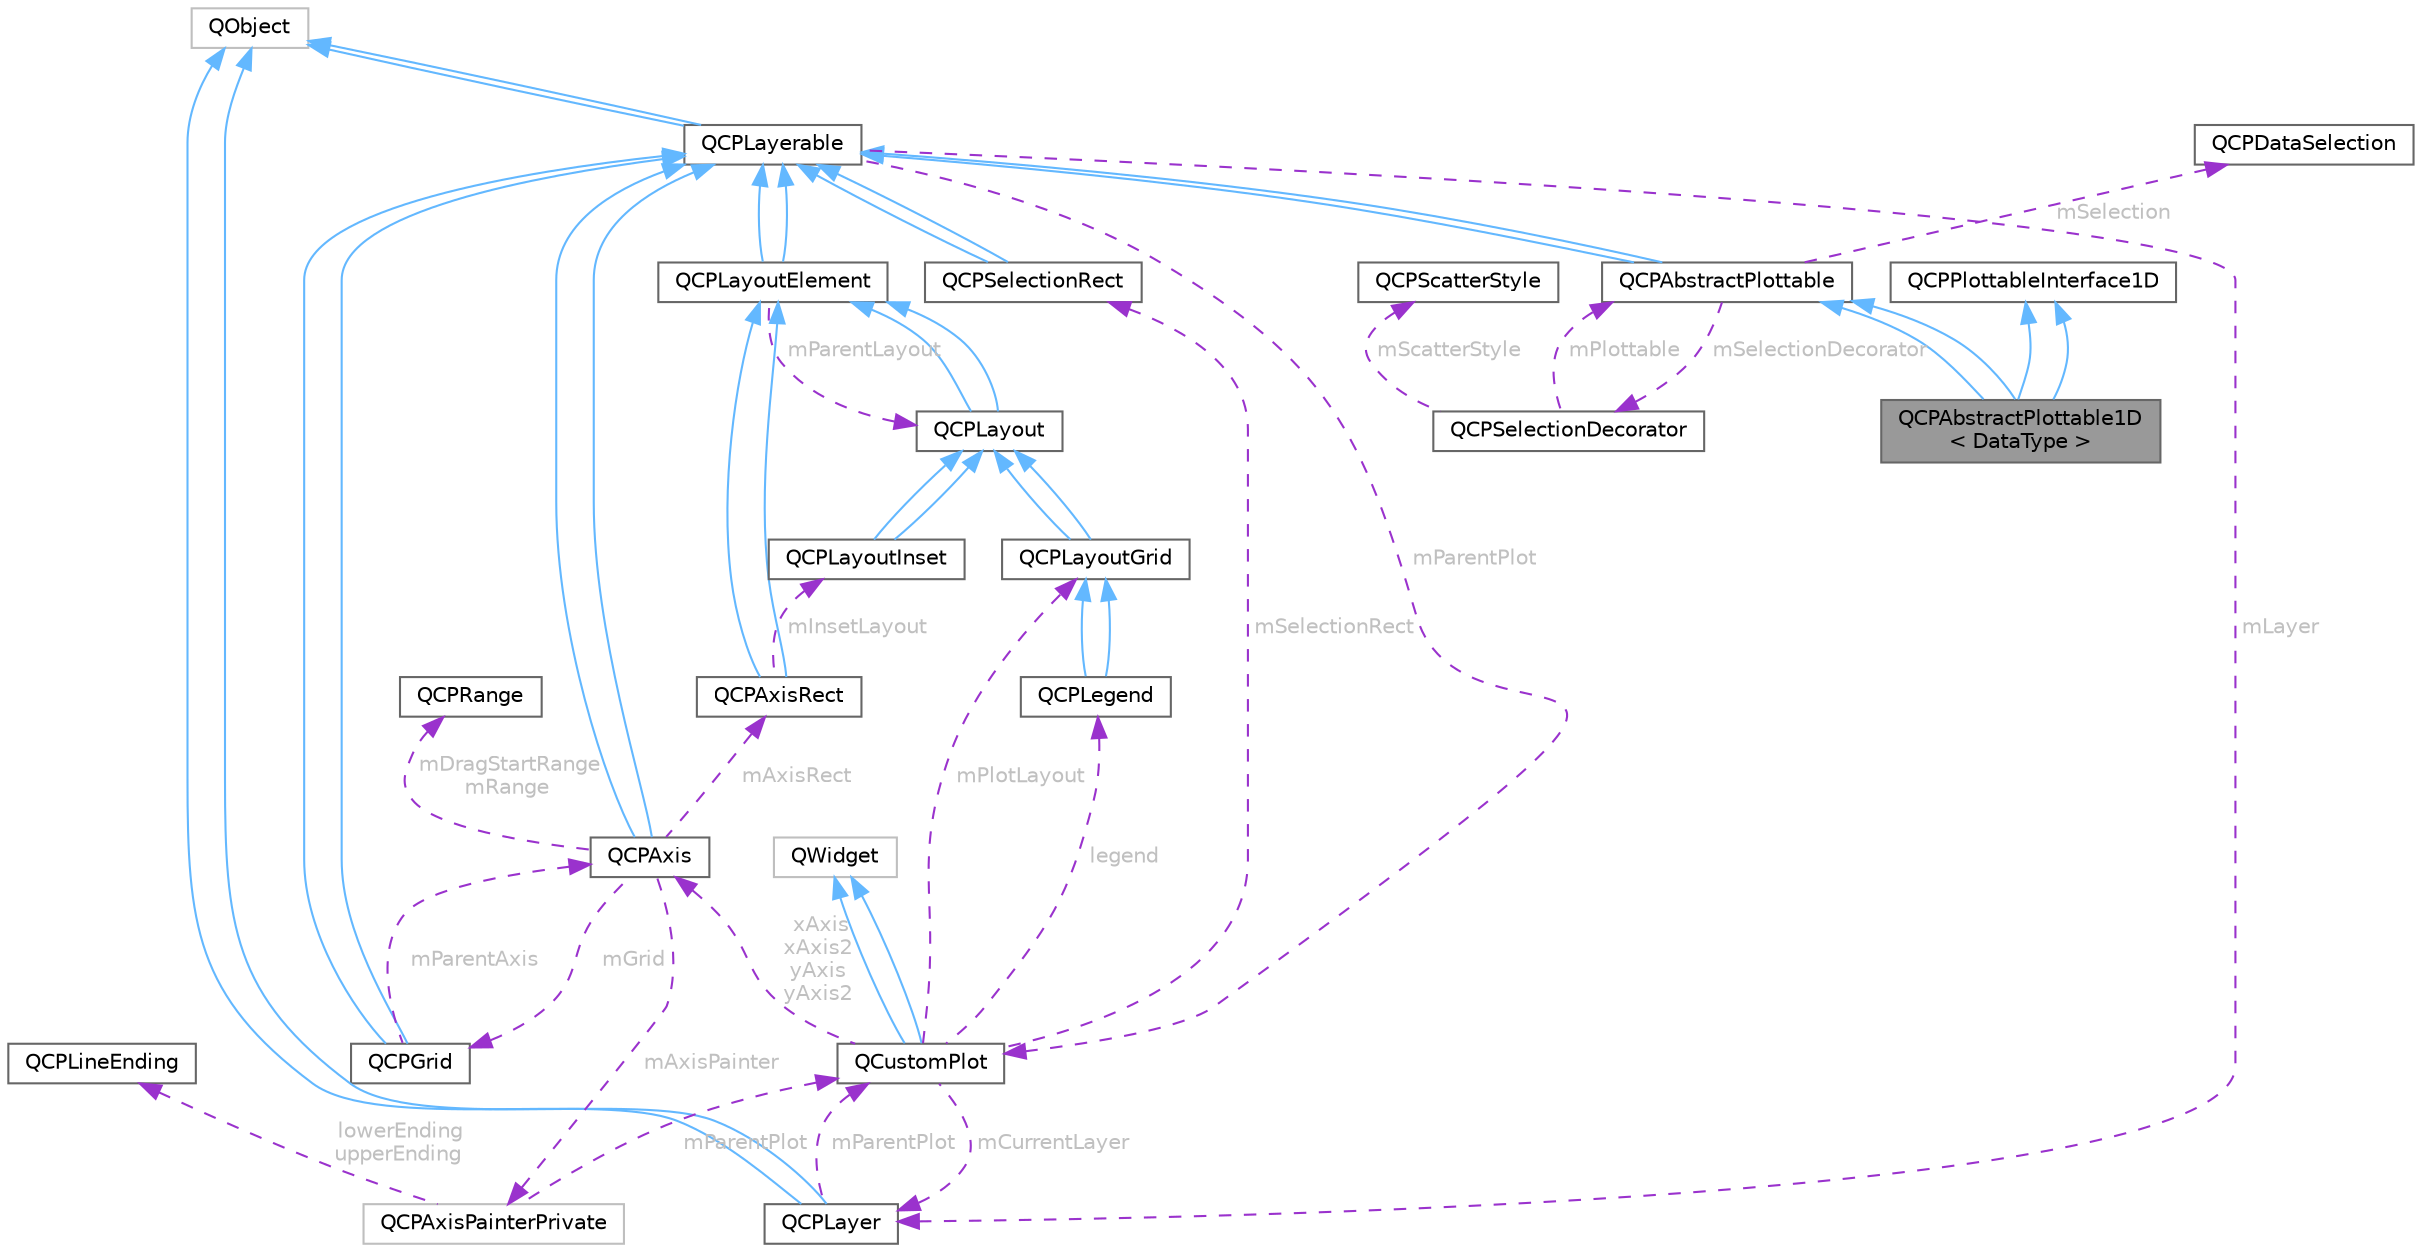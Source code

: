 digraph "QCPAbstractPlottable1D&lt; DataType &gt;"
{
 // LATEX_PDF_SIZE
  bgcolor="transparent";
  edge [fontname=Helvetica,fontsize=10,labelfontname=Helvetica,labelfontsize=10];
  node [fontname=Helvetica,fontsize=10,shape=box,height=0.2,width=0.4];
  Node1 [id="Node000001",label="QCPAbstractPlottable1D\l\< DataType \>",height=0.2,width=0.4,color="gray40", fillcolor="grey60", style="filled", fontcolor="black",tooltip="A template base class for plottables with one-dimensional data."];
  Node2 -> Node1 [id="edge1_Node000001_Node000002",dir="back",color="steelblue1",style="solid",tooltip=" "];
  Node2 [id="Node000002",label="QCPAbstractPlottable",height=0.2,width=0.4,color="gray40", fillcolor="white", style="filled",URL="$class_q_c_p_abstract_plottable.html",tooltip="The abstract base class for all data representing objects in a plot."];
  Node3 -> Node2 [id="edge2_Node000002_Node000003",dir="back",color="steelblue1",style="solid",tooltip=" "];
  Node3 [id="Node000003",label="QCPLayerable",height=0.2,width=0.4,color="gray40", fillcolor="white", style="filled",URL="$class_q_c_p_layerable.html",tooltip="Base class for all drawable objects."];
  Node4 -> Node3 [id="edge3_Node000003_Node000004",dir="back",color="steelblue1",style="solid",tooltip=" "];
  Node4 [id="Node000004",label="QObject",height=0.2,width=0.4,color="grey75", fillcolor="white", style="filled",tooltip=" "];
  Node4 -> Node3 [id="edge4_Node000003_Node000004",dir="back",color="steelblue1",style="solid",tooltip=" "];
  Node5 -> Node3 [id="edge5_Node000003_Node000005",dir="back",color="darkorchid3",style="dashed",tooltip=" ",label=" mParentPlot",fontcolor="grey" ];
  Node5 [id="Node000005",label="QCustomPlot",height=0.2,width=0.4,color="gray40", fillcolor="white", style="filled",URL="$class_q_custom_plot.html",tooltip="The central class of the library. This is the QWidget which displays the plot and interacts with the ..."];
  Node6 -> Node5 [id="edge6_Node000005_Node000006",dir="back",color="steelblue1",style="solid",tooltip=" "];
  Node6 [id="Node000006",label="QWidget",height=0.2,width=0.4,color="grey75", fillcolor="white", style="filled",tooltip=" "];
  Node6 -> Node5 [id="edge7_Node000005_Node000006",dir="back",color="steelblue1",style="solid",tooltip=" "];
  Node7 -> Node5 [id="edge8_Node000005_Node000007",dir="back",color="darkorchid3",style="dashed",tooltip=" ",label=" xAxis\nxAxis2\nyAxis\nyAxis2",fontcolor="grey" ];
  Node7 [id="Node000007",label="QCPAxis",height=0.2,width=0.4,color="gray40", fillcolor="white", style="filled",URL="$class_q_c_p_axis.html",tooltip="Manages a single axis inside a QCustomPlot."];
  Node3 -> Node7 [id="edge9_Node000007_Node000003",dir="back",color="steelblue1",style="solid",tooltip=" "];
  Node3 -> Node7 [id="edge10_Node000007_Node000003",dir="back",color="steelblue1",style="solid",tooltip=" "];
  Node8 -> Node7 [id="edge11_Node000007_Node000008",dir="back",color="darkorchid3",style="dashed",tooltip=" ",label=" mAxisRect",fontcolor="grey" ];
  Node8 [id="Node000008",label="QCPAxisRect",height=0.2,width=0.4,color="gray40", fillcolor="white", style="filled",URL="$class_q_c_p_axis_rect.html",tooltip="Holds multiple axes and arranges them in a rectangular shape."];
  Node9 -> Node8 [id="edge12_Node000008_Node000009",dir="back",color="steelblue1",style="solid",tooltip=" "];
  Node9 [id="Node000009",label="QCPLayoutElement",height=0.2,width=0.4,color="gray40", fillcolor="white", style="filled",URL="$class_q_c_p_layout_element.html",tooltip="The abstract base class for all objects that form the layout system."];
  Node3 -> Node9 [id="edge13_Node000009_Node000003",dir="back",color="steelblue1",style="solid",tooltip=" "];
  Node3 -> Node9 [id="edge14_Node000009_Node000003",dir="back",color="steelblue1",style="solid",tooltip=" "];
  Node10 -> Node9 [id="edge15_Node000009_Node000010",dir="back",color="darkorchid3",style="dashed",tooltip=" ",label=" mParentLayout",fontcolor="grey" ];
  Node10 [id="Node000010",label="QCPLayout",height=0.2,width=0.4,color="gray40", fillcolor="white", style="filled",URL="$class_q_c_p_layout.html",tooltip="The abstract base class for layouts."];
  Node9 -> Node10 [id="edge16_Node000010_Node000009",dir="back",color="steelblue1",style="solid",tooltip=" "];
  Node9 -> Node10 [id="edge17_Node000010_Node000009",dir="back",color="steelblue1",style="solid",tooltip=" "];
  Node9 -> Node8 [id="edge18_Node000008_Node000009",dir="back",color="steelblue1",style="solid",tooltip=" "];
  Node11 -> Node8 [id="edge19_Node000008_Node000011",dir="back",color="darkorchid3",style="dashed",tooltip=" ",label=" mInsetLayout",fontcolor="grey" ];
  Node11 [id="Node000011",label="QCPLayoutInset",height=0.2,width=0.4,color="gray40", fillcolor="white", style="filled",URL="$class_q_c_p_layout_inset.html",tooltip="A layout that places child elements aligned to the border or arbitrarily positioned."];
  Node10 -> Node11 [id="edge20_Node000011_Node000010",dir="back",color="steelblue1",style="solid",tooltip=" "];
  Node10 -> Node11 [id="edge21_Node000011_Node000010",dir="back",color="steelblue1",style="solid",tooltip=" "];
  Node12 -> Node7 [id="edge22_Node000007_Node000012",dir="back",color="darkorchid3",style="dashed",tooltip=" ",label=" mDragStartRange\nmRange",fontcolor="grey" ];
  Node12 [id="Node000012",label="QCPRange",height=0.2,width=0.4,color="gray40", fillcolor="white", style="filled",URL="$class_q_c_p_range.html",tooltip="Represents the range an axis is encompassing."];
  Node13 -> Node7 [id="edge23_Node000007_Node000013",dir="back",color="darkorchid3",style="dashed",tooltip=" ",label=" mGrid",fontcolor="grey" ];
  Node13 [id="Node000013",label="QCPGrid",height=0.2,width=0.4,color="gray40", fillcolor="white", style="filled",URL="$class_q_c_p_grid.html",tooltip="Responsible for drawing the grid of a QCPAxis."];
  Node3 -> Node13 [id="edge24_Node000013_Node000003",dir="back",color="steelblue1",style="solid",tooltip=" "];
  Node3 -> Node13 [id="edge25_Node000013_Node000003",dir="back",color="steelblue1",style="solid",tooltip=" "];
  Node7 -> Node13 [id="edge26_Node000013_Node000007",dir="back",color="darkorchid3",style="dashed",tooltip=" ",label=" mParentAxis",fontcolor="grey" ];
  Node14 -> Node7 [id="edge27_Node000007_Node000014",dir="back",color="darkorchid3",style="dashed",tooltip=" ",label=" mAxisPainter",fontcolor="grey" ];
  Node14 [id="Node000014",label="QCPAxisPainterPrivate",height=0.2,width=0.4,color="grey75", fillcolor="white", style="filled",URL="$class_q_c_p_axis_painter_private.html",tooltip=" "];
  Node15 -> Node14 [id="edge28_Node000014_Node000015",dir="back",color="darkorchid3",style="dashed",tooltip=" ",label=" lowerEnding\nupperEnding",fontcolor="grey" ];
  Node15 [id="Node000015",label="QCPLineEnding",height=0.2,width=0.4,color="gray40", fillcolor="white", style="filled",URL="$class_q_c_p_line_ending.html",tooltip="Handles the different ending decorations for line-like items."];
  Node5 -> Node14 [id="edge29_Node000014_Node000005",dir="back",color="darkorchid3",style="dashed",tooltip=" ",label=" mParentPlot",fontcolor="grey" ];
  Node16 -> Node5 [id="edge30_Node000005_Node000016",dir="back",color="darkorchid3",style="dashed",tooltip=" ",label=" legend",fontcolor="grey" ];
  Node16 [id="Node000016",label="QCPLegend",height=0.2,width=0.4,color="gray40", fillcolor="white", style="filled",URL="$class_q_c_p_legend.html",tooltip="Manages a legend inside a QCustomPlot."];
  Node17 -> Node16 [id="edge31_Node000016_Node000017",dir="back",color="steelblue1",style="solid",tooltip=" "];
  Node17 [id="Node000017",label="QCPLayoutGrid",height=0.2,width=0.4,color="gray40", fillcolor="white", style="filled",URL="$class_q_c_p_layout_grid.html",tooltip="A layout that arranges child elements in a grid."];
  Node10 -> Node17 [id="edge32_Node000017_Node000010",dir="back",color="steelblue1",style="solid",tooltip=" "];
  Node10 -> Node17 [id="edge33_Node000017_Node000010",dir="back",color="steelblue1",style="solid",tooltip=" "];
  Node17 -> Node16 [id="edge34_Node000016_Node000017",dir="back",color="steelblue1",style="solid",tooltip=" "];
  Node17 -> Node5 [id="edge35_Node000005_Node000017",dir="back",color="darkorchid3",style="dashed",tooltip=" ",label=" mPlotLayout",fontcolor="grey" ];
  Node18 -> Node5 [id="edge36_Node000005_Node000018",dir="back",color="darkorchid3",style="dashed",tooltip=" ",label=" mCurrentLayer",fontcolor="grey" ];
  Node18 [id="Node000018",label="QCPLayer",height=0.2,width=0.4,color="gray40", fillcolor="white", style="filled",URL="$class_q_c_p_layer.html",tooltip="A layer that may contain objects, to control the rendering order."];
  Node4 -> Node18 [id="edge37_Node000018_Node000004",dir="back",color="steelblue1",style="solid",tooltip=" "];
  Node4 -> Node18 [id="edge38_Node000018_Node000004",dir="back",color="steelblue1",style="solid",tooltip=" "];
  Node5 -> Node18 [id="edge39_Node000018_Node000005",dir="back",color="darkorchid3",style="dashed",tooltip=" ",label=" mParentPlot",fontcolor="grey" ];
  Node19 -> Node5 [id="edge40_Node000005_Node000019",dir="back",color="darkorchid3",style="dashed",tooltip=" ",label=" mSelectionRect",fontcolor="grey" ];
  Node19 [id="Node000019",label="QCPSelectionRect",height=0.2,width=0.4,color="gray40", fillcolor="white", style="filled",URL="$class_q_c_p_selection_rect.html",tooltip="Provides rect/rubber-band data selection and range zoom interaction."];
  Node3 -> Node19 [id="edge41_Node000019_Node000003",dir="back",color="steelblue1",style="solid",tooltip=" "];
  Node3 -> Node19 [id="edge42_Node000019_Node000003",dir="back",color="steelblue1",style="solid",tooltip=" "];
  Node18 -> Node3 [id="edge43_Node000003_Node000018",dir="back",color="darkorchid3",style="dashed",tooltip=" ",label=" mLayer",fontcolor="grey" ];
  Node3 -> Node2 [id="edge44_Node000002_Node000003",dir="back",color="steelblue1",style="solid",tooltip=" "];
  Node20 -> Node2 [id="edge45_Node000002_Node000020",dir="back",color="darkorchid3",style="dashed",tooltip=" ",label=" mSelection",fontcolor="grey" ];
  Node20 [id="Node000020",label="QCPDataSelection",height=0.2,width=0.4,color="gray40", fillcolor="white", style="filled",URL="$class_q_c_p_data_selection.html",tooltip="Describes a data set by holding multiple QCPDataRange instances."];
  Node21 -> Node2 [id="edge46_Node000002_Node000021",dir="back",color="darkorchid3",style="dashed",tooltip=" ",label=" mSelectionDecorator",fontcolor="grey" ];
  Node21 [id="Node000021",label="QCPSelectionDecorator",height=0.2,width=0.4,color="gray40", fillcolor="white", style="filled",URL="$class_q_c_p_selection_decorator.html",tooltip="Controls how a plottable's data selection is drawn."];
  Node22 -> Node21 [id="edge47_Node000021_Node000022",dir="back",color="darkorchid3",style="dashed",tooltip=" ",label=" mScatterStyle",fontcolor="grey" ];
  Node22 [id="Node000022",label="QCPScatterStyle",height=0.2,width=0.4,color="gray40", fillcolor="white", style="filled",URL="$class_q_c_p_scatter_style.html",tooltip="Represents the visual appearance of scatter points."];
  Node2 -> Node21 [id="edge48_Node000021_Node000002",dir="back",color="darkorchid3",style="dashed",tooltip=" ",label=" mPlottable",fontcolor="grey" ];
  Node23 -> Node1 [id="edge49_Node000001_Node000023",dir="back",color="steelblue1",style="solid",tooltip=" "];
  Node23 [id="Node000023",label="QCPPlottableInterface1D",height=0.2,width=0.4,color="gray40", fillcolor="white", style="filled",URL="$class_q_c_p_plottable_interface1_d.html",tooltip="Defines an abstract interface for one-dimensional plottables."];
  Node2 -> Node1 [id="edge50_Node000001_Node000002",dir="back",color="steelblue1",style="solid",tooltip=" "];
  Node23 -> Node1 [id="edge51_Node000001_Node000023",dir="back",color="steelblue1",style="solid",tooltip=" "];
}
